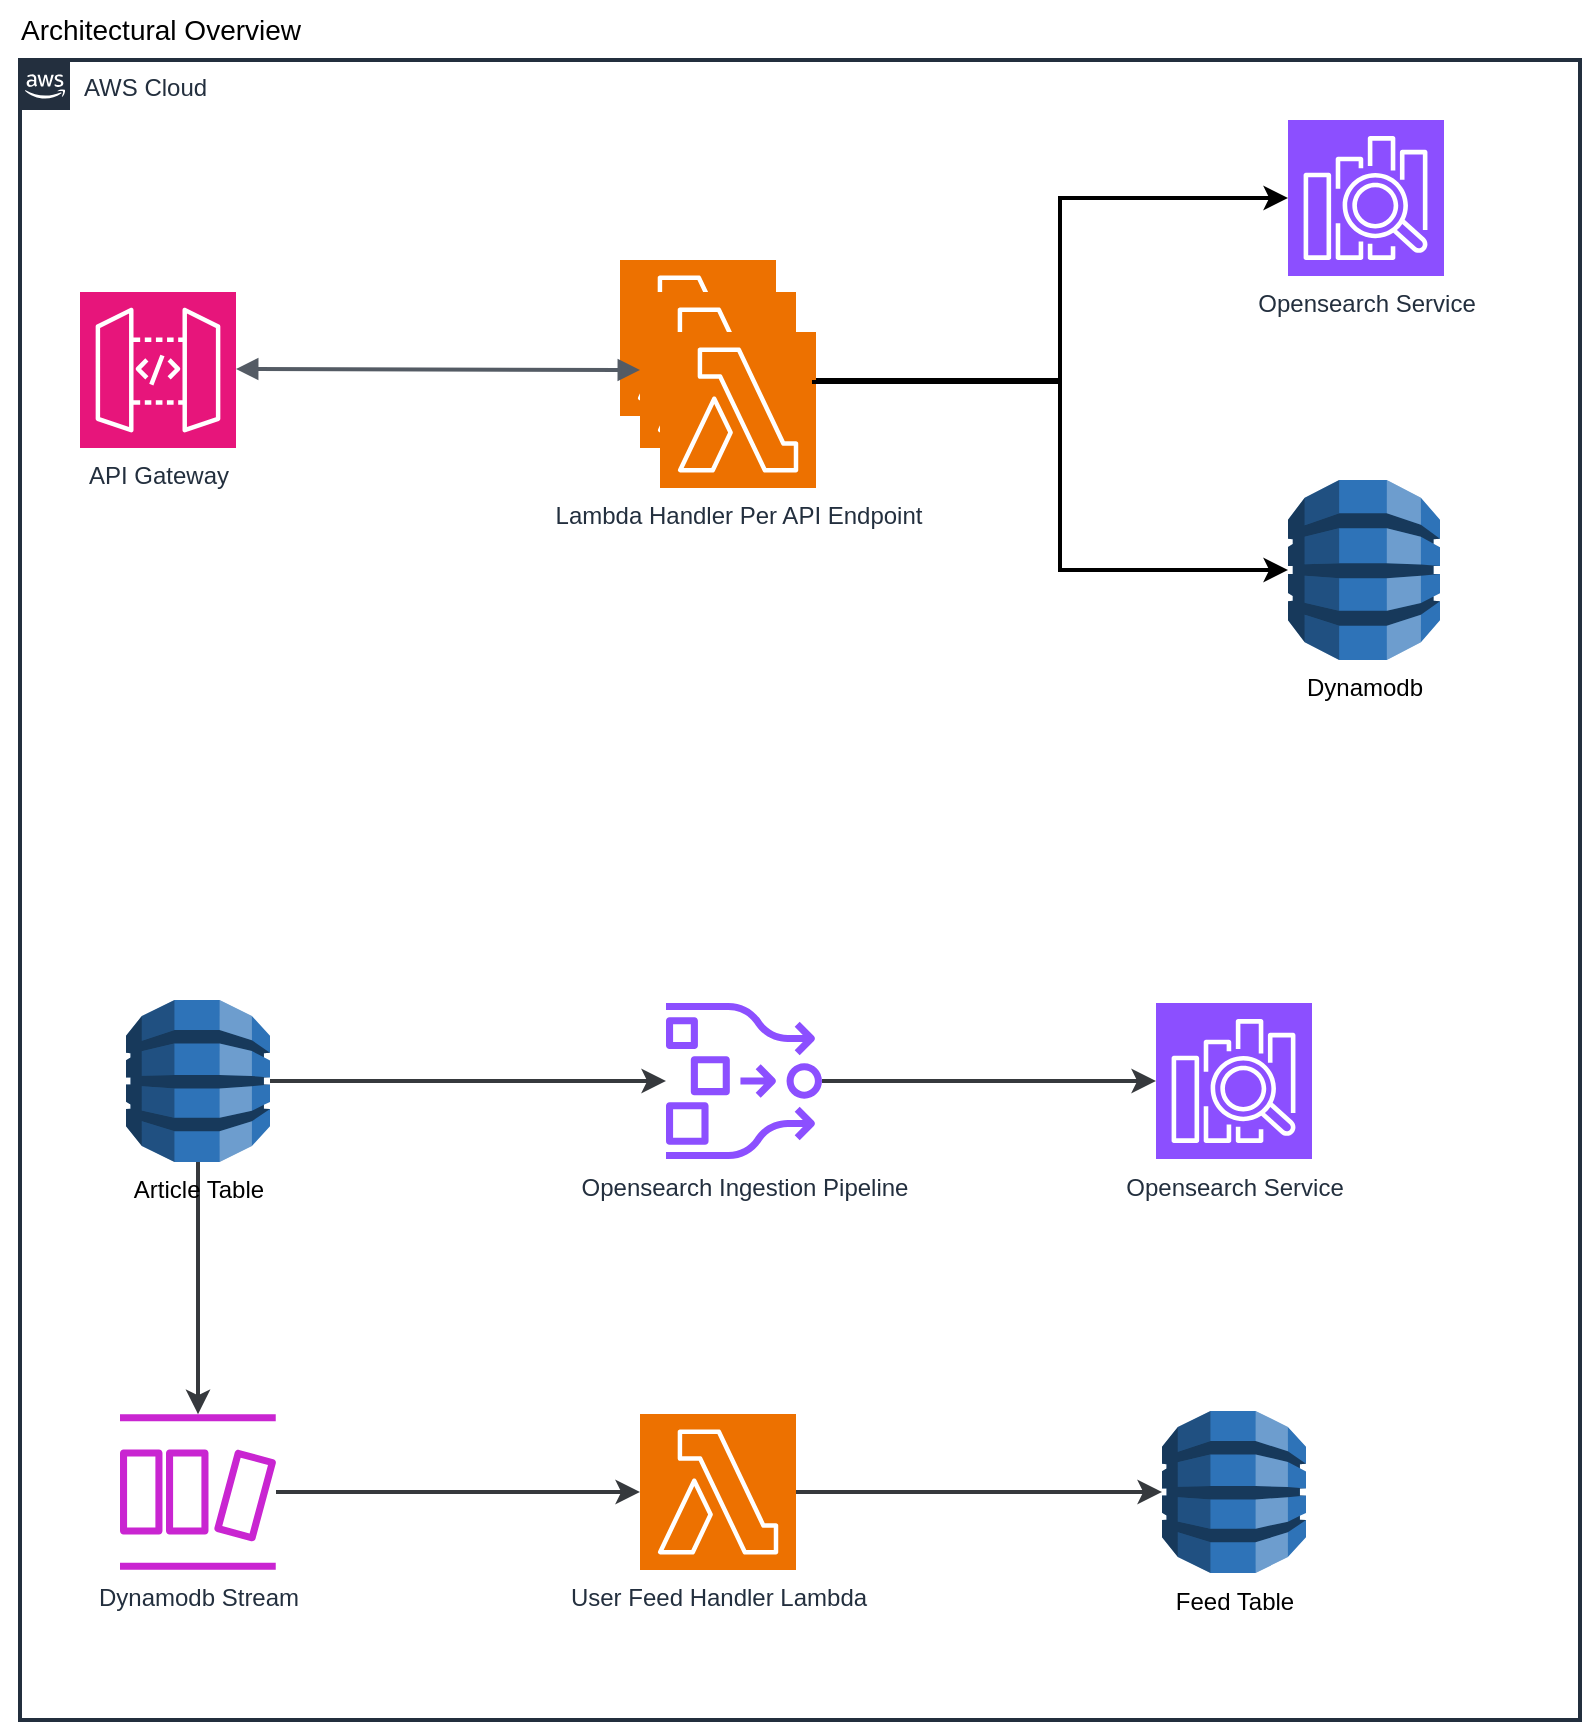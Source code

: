 <mxfile version="24.9.1" pages="3">
  <diagram id="Ht1M8jgEwFfnCIfOTk4-" name="architectural_overview">
    <mxGraphModel dx="1823" dy="1050" grid="1" gridSize="10" guides="1" tooltips="1" connect="1" arrows="1" fold="1" page="1" pageScale="1" pageWidth="827" pageHeight="1169" math="0" shadow="0">
      <root>
        <mxCell id="0" />
        <mxCell id="1" parent="0" />
        <mxCell id="qOY5kcj67KRkSQJFtqae-25" value="AWS Cloud" style="points=[[0,0],[0.25,0],[0.5,0],[0.75,0],[1,0],[1,0.25],[1,0.5],[1,0.75],[1,1],[0.75,1],[0.5,1],[0.25,1],[0,1],[0,0.75],[0,0.5],[0,0.25]];outlineConnect=0;gradientColor=none;html=1;whiteSpace=wrap;fontSize=12;fontStyle=0;container=1;pointerEvents=0;collapsible=0;recursiveResize=0;shape=mxgraph.aws4.group;grIcon=mxgraph.aws4.group_aws_cloud_alt;strokeColor=#232F3E;fillColor=none;verticalAlign=top;align=left;spacingLeft=30;fontColor=#232F3E;dashed=0;strokeWidth=2;" parent="1" vertex="1">
          <mxGeometry x="290" y="70" width="780" height="830" as="geometry" />
        </mxCell>
        <mxCell id="qOY5kcj67KRkSQJFtqae-19" value="" style="sketch=0;points=[[0,0,0],[0.25,0,0],[0.5,0,0],[0.75,0,0],[1,0,0],[0,1,0],[0.25,1,0],[0.5,1,0],[0.75,1,0],[1,1,0],[0,0.25,0],[0,0.5,0],[0,0.75,0],[1,0.25,0],[1,0.5,0],[1,0.75,0]];outlineConnect=0;fontColor=#232F3E;fillColor=#ED7100;strokeColor=#ffffff;dashed=0;verticalLabelPosition=bottom;verticalAlign=top;align=center;html=1;fontSize=12;fontStyle=0;aspect=fixed;shape=mxgraph.aws4.resourceIcon;resIcon=mxgraph.aws4.lambda;" parent="qOY5kcj67KRkSQJFtqae-25" vertex="1">
          <mxGeometry x="300" y="100" width="78" height="78" as="geometry" />
        </mxCell>
        <mxCell id="qOY5kcj67KRkSQJFtqae-17" value="API Gateway" style="sketch=0;points=[[0,0,0],[0.25,0,0],[0.5,0,0],[0.75,0,0],[1,0,0],[0,1,0],[0.25,1,0],[0.5,1,0],[0.75,1,0],[1,1,0],[0,0.25,0],[0,0.5,0],[0,0.75,0],[1,0.25,0],[1,0.5,0],[1,0.75,0]];outlineConnect=0;fontColor=#232F3E;fillColor=#E7157B;strokeColor=#ffffff;dashed=0;verticalLabelPosition=bottom;verticalAlign=top;align=center;html=1;fontSize=12;fontStyle=0;aspect=fixed;shape=mxgraph.aws4.resourceIcon;resIcon=mxgraph.aws4.api_gateway;" parent="qOY5kcj67KRkSQJFtqae-25" vertex="1">
          <mxGeometry x="30" y="116" width="78" height="78" as="geometry" />
        </mxCell>
        <mxCell id="qOY5kcj67KRkSQJFtqae-20" value="Dynamodb Stream" style="sketch=0;outlineConnect=0;fontColor=#232F3E;gradientColor=none;fillColor=#C925D1;strokeColor=none;dashed=0;verticalLabelPosition=bottom;verticalAlign=top;align=center;html=1;fontSize=12;fontStyle=0;aspect=fixed;pointerEvents=1;shape=mxgraph.aws4.dynamodb_stream;" parent="qOY5kcj67KRkSQJFtqae-25" vertex="1">
          <mxGeometry x="50" y="677" width="78" height="78" as="geometry" />
        </mxCell>
        <mxCell id="qOY5kcj67KRkSQJFtqae-27" value="" style="sketch=0;points=[[0,0,0],[0.25,0,0],[0.5,0,0],[0.75,0,0],[1,0,0],[0,1,0],[0.25,1,0],[0.5,1,0],[0.75,1,0],[1,1,0],[0,0.25,0],[0,0.5,0],[0,0.75,0],[1,0.25,0],[1,0.5,0],[1,0.75,0]];outlineConnect=0;fontColor=#232F3E;fillColor=#ED7100;strokeColor=#ffffff;dashed=0;verticalLabelPosition=bottom;verticalAlign=top;align=center;html=1;fontSize=12;fontStyle=0;aspect=fixed;shape=mxgraph.aws4.resourceIcon;resIcon=mxgraph.aws4.lambda;" parent="qOY5kcj67KRkSQJFtqae-25" vertex="1">
          <mxGeometry x="310" y="116" width="78" height="78" as="geometry" />
        </mxCell>
        <mxCell id="qOY5kcj67KRkSQJFtqae-28" value="Lambda Handler Per API Endpoint" style="sketch=0;points=[[0,0,0],[0.25,0,0],[0.5,0,0],[0.75,0,0],[1,0,0],[0,1,0],[0.25,1,0],[0.5,1,0],[0.75,1,0],[1,1,0],[0,0.25,0],[0,0.5,0],[0,0.75,0],[1,0.25,0],[1,0.5,0],[1,0.75,0]];outlineConnect=0;fontColor=#232F3E;fillColor=#ED7100;strokeColor=#ffffff;dashed=0;verticalLabelPosition=bottom;verticalAlign=top;align=center;html=1;fontSize=12;fontStyle=0;aspect=fixed;shape=mxgraph.aws4.resourceIcon;resIcon=mxgraph.aws4.lambda;" parent="qOY5kcj67KRkSQJFtqae-25" vertex="1">
          <mxGeometry x="320" y="136" width="78" height="78" as="geometry" />
        </mxCell>
        <mxCell id="qOY5kcj67KRkSQJFtqae-30" value="" style="edgeStyle=orthogonalEdgeStyle;html=1;endArrow=block;elbow=vertical;startArrow=block;startFill=1;endFill=1;strokeColor=#545B64;rounded=0;entryX=0;entryY=0.5;entryDx=0;entryDy=0;entryPerimeter=0;strokeWidth=2;" parent="qOY5kcj67KRkSQJFtqae-25" target="qOY5kcj67KRkSQJFtqae-27" edge="1">
          <mxGeometry width="100" relative="1" as="geometry">
            <mxPoint x="108" y="154.5" as="sourcePoint" />
            <mxPoint x="208" y="154.5" as="targetPoint" />
          </mxGeometry>
        </mxCell>
        <mxCell id="qOY5kcj67KRkSQJFtqae-32" style="edgeStyle=orthogonalEdgeStyle;rounded=0;orthogonalLoop=1;jettySize=auto;html=1;strokeWidth=2;fillColor=#ffcccc;strokeColor=#36393d;" parent="qOY5kcj67KRkSQJFtqae-25" source="qOY5kcj67KRkSQJFtqae-31" target="qOY5kcj67KRkSQJFtqae-21" edge="1">
          <mxGeometry relative="1" as="geometry" />
        </mxCell>
        <mxCell id="qOY5kcj67KRkSQJFtqae-35" style="edgeStyle=orthogonalEdgeStyle;rounded=0;orthogonalLoop=1;jettySize=auto;html=1;strokeWidth=2;fillColor=#ffcccc;strokeColor=#36393d;" parent="qOY5kcj67KRkSQJFtqae-25" source="qOY5kcj67KRkSQJFtqae-31" target="qOY5kcj67KRkSQJFtqae-20" edge="1">
          <mxGeometry relative="1" as="geometry" />
        </mxCell>
        <mxCell id="qOY5kcj67KRkSQJFtqae-31" value="Article Table" style="outlineConnect=0;dashed=0;verticalLabelPosition=bottom;verticalAlign=top;align=center;html=1;shape=mxgraph.aws3.dynamo_db;fillColor=#2E73B8;gradientColor=none;" parent="qOY5kcj67KRkSQJFtqae-25" vertex="1">
          <mxGeometry x="53" y="470" width="72" height="81" as="geometry" />
        </mxCell>
        <mxCell id="qOY5kcj67KRkSQJFtqae-43" style="edgeStyle=orthogonalEdgeStyle;rounded=0;orthogonalLoop=1;jettySize=auto;html=1;strokeWidth=2;fillColor=#ffcccc;strokeColor=#36393d;" parent="qOY5kcj67KRkSQJFtqae-25" source="qOY5kcj67KRkSQJFtqae-21" target="qOY5kcj67KRkSQJFtqae-33" edge="1">
          <mxGeometry relative="1" as="geometry" />
        </mxCell>
        <mxCell id="qOY5kcj67KRkSQJFtqae-21" value="Opensearch Ingestion Pipeline" style="sketch=0;outlineConnect=0;fontColor=#232F3E;gradientColor=none;fillColor=#8C4FFF;strokeColor=none;dashed=0;verticalLabelPosition=bottom;verticalAlign=top;align=center;html=1;fontSize=12;fontStyle=0;aspect=fixed;pointerEvents=1;shape=mxgraph.aws4.opensearch_ingestion;" parent="qOY5kcj67KRkSQJFtqae-25" vertex="1">
          <mxGeometry x="323" y="471.5" width="78" height="78" as="geometry" />
        </mxCell>
        <mxCell id="qOY5kcj67KRkSQJFtqae-33" value="Opensearch Service" style="sketch=0;points=[[0,0,0],[0.25,0,0],[0.5,0,0],[0.75,0,0],[1,0,0],[0,1,0],[0.25,1,0],[0.5,1,0],[0.75,1,0],[1,1,0],[0,0.25,0],[0,0.5,0],[0,0.75,0],[1,0.25,0],[1,0.5,0],[1,0.75,0]];outlineConnect=0;fontColor=#232F3E;fillColor=#8C4FFF;strokeColor=#ffffff;dashed=0;verticalLabelPosition=bottom;verticalAlign=top;align=center;html=1;fontSize=12;fontStyle=0;aspect=fixed;shape=mxgraph.aws4.resourceIcon;resIcon=mxgraph.aws4.elasticsearch_service;" parent="qOY5kcj67KRkSQJFtqae-25" vertex="1">
          <mxGeometry x="568" y="471.5" width="78" height="78" as="geometry" />
        </mxCell>
        <mxCell id="qOY5kcj67KRkSQJFtqae-36" value="Feed Table" style="outlineConnect=0;dashed=0;verticalLabelPosition=bottom;verticalAlign=top;align=center;html=1;shape=mxgraph.aws3.dynamo_db;fillColor=#2E73B8;gradientColor=none;" parent="qOY5kcj67KRkSQJFtqae-25" vertex="1">
          <mxGeometry x="571" y="675.5" width="72" height="81" as="geometry" />
        </mxCell>
        <mxCell id="qOY5kcj67KRkSQJFtqae-40" style="edgeStyle=orthogonalEdgeStyle;rounded=0;orthogonalLoop=1;jettySize=auto;html=1;strokeWidth=2;fillColor=#ffcccc;strokeColor=#36393d;" parent="qOY5kcj67KRkSQJFtqae-25" source="qOY5kcj67KRkSQJFtqae-38" target="qOY5kcj67KRkSQJFtqae-36" edge="1">
          <mxGeometry relative="1" as="geometry" />
        </mxCell>
        <mxCell id="qOY5kcj67KRkSQJFtqae-38" value="User Feed Handler Lambda" style="sketch=0;points=[[0,0,0],[0.25,0,0],[0.5,0,0],[0.75,0,0],[1,0,0],[0,1,0],[0.25,1,0],[0.5,1,0],[0.75,1,0],[1,1,0],[0,0.25,0],[0,0.5,0],[0,0.75,0],[1,0.25,0],[1,0.5,0],[1,0.75,0]];outlineConnect=0;fontColor=#232F3E;fillColor=#ED7100;strokeColor=#ffffff;dashed=0;verticalLabelPosition=bottom;verticalAlign=top;align=center;html=1;fontSize=12;fontStyle=0;aspect=fixed;shape=mxgraph.aws4.resourceIcon;resIcon=mxgraph.aws4.lambda;" parent="qOY5kcj67KRkSQJFtqae-25" vertex="1">
          <mxGeometry x="310" y="677" width="78" height="78" as="geometry" />
        </mxCell>
        <mxCell id="qOY5kcj67KRkSQJFtqae-39" style="edgeStyle=orthogonalEdgeStyle;rounded=0;orthogonalLoop=1;jettySize=auto;html=1;entryX=0;entryY=0.5;entryDx=0;entryDy=0;entryPerimeter=0;strokeWidth=2;fillColor=#ffcccc;strokeColor=#36393d;" parent="qOY5kcj67KRkSQJFtqae-25" source="qOY5kcj67KRkSQJFtqae-20" target="qOY5kcj67KRkSQJFtqae-38" edge="1">
          <mxGeometry relative="1" as="geometry" />
        </mxCell>
        <mxCell id="qOY5kcj67KRkSQJFtqae-44" value="Opensearch Service" style="sketch=0;points=[[0,0,0],[0.25,0,0],[0.5,0,0],[0.75,0,0],[1,0,0],[0,1,0],[0.25,1,0],[0.5,1,0],[0.75,1,0],[1,1,0],[0,0.25,0],[0,0.5,0],[0,0.75,0],[1,0.25,0],[1,0.5,0],[1,0.75,0]];outlineConnect=0;fontColor=#232F3E;fillColor=#8C4FFF;strokeColor=#ffffff;dashed=0;verticalLabelPosition=bottom;verticalAlign=top;align=center;html=1;fontSize=12;fontStyle=0;aspect=fixed;shape=mxgraph.aws4.resourceIcon;resIcon=mxgraph.aws4.elasticsearch_service;" parent="qOY5kcj67KRkSQJFtqae-25" vertex="1">
          <mxGeometry x="634" y="30" width="78" height="78" as="geometry" />
        </mxCell>
        <mxCell id="qOY5kcj67KRkSQJFtqae-45" value="Dynamodb" style="outlineConnect=0;dashed=0;verticalLabelPosition=bottom;verticalAlign=top;align=center;html=1;shape=mxgraph.aws3.dynamo_db;fillColor=#2E73B8;gradientColor=none;" parent="qOY5kcj67KRkSQJFtqae-25" vertex="1">
          <mxGeometry x="634" y="210" width="76" height="90" as="geometry" />
        </mxCell>
        <mxCell id="qOY5kcj67KRkSQJFtqae-47" style="edgeStyle=orthogonalEdgeStyle;rounded=0;orthogonalLoop=1;jettySize=auto;html=1;entryX=0;entryY=0.5;entryDx=0;entryDy=0;entryPerimeter=0;strokeWidth=2;" parent="qOY5kcj67KRkSQJFtqae-25" source="qOY5kcj67KRkSQJFtqae-28" target="qOY5kcj67KRkSQJFtqae-44" edge="1">
          <mxGeometry relative="1" as="geometry">
            <Array as="points">
              <mxPoint x="520" y="160" />
              <mxPoint x="520" y="69" />
            </Array>
          </mxGeometry>
        </mxCell>
        <mxCell id="qOY5kcj67KRkSQJFtqae-48" style="edgeStyle=orthogonalEdgeStyle;rounded=0;orthogonalLoop=1;jettySize=auto;html=1;entryX=0;entryY=0.5;entryDx=0;entryDy=0;entryPerimeter=0;strokeWidth=2;" parent="qOY5kcj67KRkSQJFtqae-25" target="qOY5kcj67KRkSQJFtqae-45" edge="1">
          <mxGeometry relative="1" as="geometry">
            <mxPoint x="397" y="160" as="sourcePoint" />
            <mxPoint x="634" y="270" as="targetPoint" />
            <Array as="points">
              <mxPoint x="397" y="161" />
              <mxPoint x="520" y="161" />
              <mxPoint x="520" y="255" />
            </Array>
          </mxGeometry>
        </mxCell>
        <mxCell id="sF3GxnEtPW8zEpQim3Dy-2" value="&lt;font style=&quot;font-size: 14px;&quot;&gt;Architectural Overview&lt;/font&gt;" style="text;html=1;align=center;verticalAlign=middle;resizable=0;points=[];autosize=1;strokeColor=none;fillColor=none;" vertex="1" parent="1">
          <mxGeometry x="280" y="40" width="160" height="30" as="geometry" />
        </mxCell>
      </root>
    </mxGraphModel>
  </diagram>
  <diagram id="qEdaSXdRKF8-hKd75yiM" name="local_development_networking">
    <mxGraphModel dx="844" dy="963" grid="1" gridSize="10" guides="1" tooltips="1" connect="1" arrows="1" fold="1" page="1" pageScale="1" pageWidth="827" pageHeight="1169" math="0" shadow="0">
      <root>
        <mxCell id="0" />
        <mxCell id="1" parent="0" />
        <mxCell id="2nFh3bOhUuRPnm2ETwo1-1" value="AWS Cloud" style="points=[[0,0],[0.25,0],[0.5,0],[0.75,0],[1,0],[1,0.25],[1,0.5],[1,0.75],[1,1],[0.75,1],[0.5,1],[0.25,1],[0,1],[0,0.75],[0,0.5],[0,0.25]];outlineConnect=0;gradientColor=none;html=1;whiteSpace=wrap;fontSize=12;fontStyle=0;container=1;pointerEvents=0;collapsible=0;recursiveResize=0;shape=mxgraph.aws4.group;grIcon=mxgraph.aws4.group_aws_cloud_alt;strokeColor=#232F3E;fillColor=none;verticalAlign=top;align=left;spacingLeft=30;fontColor=#232F3E;dashed=0;strokeWidth=2;" vertex="1" parent="1">
          <mxGeometry x="1320" y="140" width="780" height="740" as="geometry" />
        </mxCell>
        <mxCell id="2nFh3bOhUuRPnm2ETwo1-2" value="&lt;font style=&quot;&quot; color=&quot;#000000&quot;&gt;VPC&lt;/font&gt;" style="points=[[0,0],[0.25,0],[0.5,0],[0.75,0],[1,0],[1,0.25],[1,0.5],[1,0.75],[1,1],[0.75,1],[0.5,1],[0.25,1],[0,1],[0,0.75],[0,0.5],[0,0.25]];outlineConnect=0;gradientColor=none;html=1;whiteSpace=wrap;fontSize=12;fontStyle=0;container=1;pointerEvents=0;collapsible=0;recursiveResize=0;shape=mxgraph.aws4.group;grIcon=mxgraph.aws4.group_vpc2;strokeColor=#8C4FFF;fillColor=none;verticalAlign=top;align=left;spacingLeft=30;fontColor=#AAB7B8;dashed=0;strokeWidth=2;" vertex="1" parent="1">
          <mxGeometry x="1350" y="200" width="720" height="630" as="geometry" />
        </mxCell>
        <mxCell id="2nFh3bOhUuRPnm2ETwo1-3" value="Availability Zone" style="fillColor=none;strokeColor=#147EBA;dashed=1;verticalAlign=top;fontStyle=0;fontColor=#147EBA;whiteSpace=wrap;html=1;strokeWidth=2;" vertex="1" parent="2nFh3bOhUuRPnm2ETwo1-2">
          <mxGeometry x="23" y="50" width="660" height="240" as="geometry" />
        </mxCell>
        <mxCell id="2nFh3bOhUuRPnm2ETwo1-4" value="Public subnet" style="points=[[0,0],[0.25,0],[0.5,0],[0.75,0],[1,0],[1,0.25],[1,0.5],[1,0.75],[1,1],[0.75,1],[0.5,1],[0.25,1],[0,1],[0,0.75],[0,0.5],[0,0.25]];outlineConnect=0;gradientColor=none;html=1;whiteSpace=wrap;fontSize=12;fontStyle=0;container=1;pointerEvents=0;collapsible=0;recursiveResize=0;shape=mxgraph.aws4.group;grIcon=mxgraph.aws4.group_security_group;grStroke=0;strokeColor=#7AA116;fillColor=#F2F6E8;verticalAlign=top;align=left;spacingLeft=30;fontColor=#248814;dashed=0;" vertex="1" parent="2nFh3bOhUuRPnm2ETwo1-2">
          <mxGeometry x="23" y="80" width="327" height="180" as="geometry" />
        </mxCell>
        <mxCell id="2nFh3bOhUuRPnm2ETwo1-5" value="Internet Gateway" style="sketch=0;outlineConnect=0;fontColor=#232F3E;gradientColor=none;fillColor=#8C4FFF;strokeColor=none;dashed=0;verticalLabelPosition=bottom;verticalAlign=top;align=center;html=1;fontSize=12;fontStyle=0;aspect=fixed;pointerEvents=1;shape=mxgraph.aws4.internet_gateway;" vertex="1" parent="2nFh3bOhUuRPnm2ETwo1-4">
          <mxGeometry x="124.5" y="51" width="78" height="78" as="geometry" />
        </mxCell>
        <mxCell id="2nFh3bOhUuRPnm2ETwo1-6" value="Private subnet" style="points=[[0,0],[0.25,0],[0.5,0],[0.75,0],[1,0],[1,0.25],[1,0.5],[1,0.75],[1,1],[0.75,1],[0.5,1],[0.25,1],[0,1],[0,0.75],[0,0.5],[0,0.25]];outlineConnect=0;gradientColor=none;html=1;whiteSpace=wrap;fontSize=12;fontStyle=0;container=1;pointerEvents=0;collapsible=0;recursiveResize=0;shape=mxgraph.aws4.group;grIcon=mxgraph.aws4.group_security_group;grStroke=0;strokeColor=#00A4A6;fillColor=#E6F6F7;verticalAlign=top;align=left;spacingLeft=30;fontColor=#147EBA;dashed=0;" vertex="1" parent="2nFh3bOhUuRPnm2ETwo1-2">
          <mxGeometry x="350" y="80" width="333" height="180" as="geometry" />
        </mxCell>
        <mxCell id="2nFh3bOhUuRPnm2ETwo1-7" value="Handler Lambdas" style="sketch=0;points=[[0,0,0],[0.25,0,0],[0.5,0,0],[0.75,0,0],[1,0,0],[0,1,0],[0.25,1,0],[0.5,1,0],[0.75,1,0],[1,1,0],[0,0.25,0],[0,0.5,0],[0,0.75,0],[1,0.25,0],[1,0.5,0],[1,0.75,0]];outlineConnect=0;fontColor=#232F3E;fillColor=#ED7100;strokeColor=#ffffff;dashed=0;verticalLabelPosition=bottom;verticalAlign=top;align=center;html=1;fontSize=12;fontStyle=0;aspect=fixed;shape=mxgraph.aws4.resourceIcon;resIcon=mxgraph.aws4.lambda;" vertex="1" parent="2nFh3bOhUuRPnm2ETwo1-6">
          <mxGeometry x="134.5" y="51" width="78" height="78" as="geometry" />
        </mxCell>
        <mxCell id="2nFh3bOhUuRPnm2ETwo1-8" value="Availability Zone" style="fillColor=none;strokeColor=#147EBA;dashed=1;verticalAlign=top;fontStyle=0;fontColor=#147EBA;whiteSpace=wrap;html=1;strokeWidth=2;" vertex="1" parent="2nFh3bOhUuRPnm2ETwo1-2">
          <mxGeometry x="30" y="330" width="660" height="240" as="geometry" />
        </mxCell>
        <mxCell id="2nFh3bOhUuRPnm2ETwo1-9" value="Public subnet" style="points=[[0,0],[0.25,0],[0.5,0],[0.75,0],[1,0],[1,0.25],[1,0.5],[1,0.75],[1,1],[0.75,1],[0.5,1],[0.25,1],[0,1],[0,0.75],[0,0.5],[0,0.25]];outlineConnect=0;gradientColor=none;html=1;whiteSpace=wrap;fontSize=12;fontStyle=0;container=1;pointerEvents=0;collapsible=0;recursiveResize=0;shape=mxgraph.aws4.group;grIcon=mxgraph.aws4.group_security_group;grStroke=0;strokeColor=#7AA116;fillColor=#F2F6E8;verticalAlign=top;align=left;spacingLeft=30;fontColor=#248814;dashed=0;" vertex="1" parent="2nFh3bOhUuRPnm2ETwo1-2">
          <mxGeometry x="30" y="360" width="327" height="180" as="geometry" />
        </mxCell>
        <mxCell id="2nFh3bOhUuRPnm2ETwo1-10" value="Private subnet" style="points=[[0,0],[0.25,0],[0.5,0],[0.75,0],[1,0],[1,0.25],[1,0.5],[1,0.75],[1,1],[0.75,1],[0.5,1],[0.25,1],[0,1],[0,0.75],[0,0.5],[0,0.25]];outlineConnect=0;gradientColor=none;html=1;whiteSpace=wrap;fontSize=12;fontStyle=0;container=1;pointerEvents=0;collapsible=0;recursiveResize=0;shape=mxgraph.aws4.group;grIcon=mxgraph.aws4.group_security_group;grStroke=0;strokeColor=#00A4A6;fillColor=#E6F6F7;verticalAlign=top;align=left;spacingLeft=30;fontColor=#147EBA;dashed=0;" vertex="1" parent="2nFh3bOhUuRPnm2ETwo1-2">
          <mxGeometry x="357" y="360" width="333" height="180" as="geometry" />
        </mxCell>
        <mxCell id="2nFh3bOhUuRPnm2ETwo1-11" style="edgeStyle=orthogonalEdgeStyle;rounded=0;orthogonalLoop=1;jettySize=auto;html=1;strokeWidth=2;" edge="1" parent="2nFh3bOhUuRPnm2ETwo1-2" source="2nFh3bOhUuRPnm2ETwo1-12" target="2nFh3bOhUuRPnm2ETwo1-14">
          <mxGeometry relative="1" as="geometry" />
        </mxCell>
        <mxCell id="2nFh3bOhUuRPnm2ETwo1-12" value="Handler Lambdas" style="sketch=0;points=[[0,0,0],[0.25,0,0],[0.5,0,0],[0.75,0,0],[1,0,0],[0,1,0],[0.25,1,0],[0.5,1,0],[0.75,1,0],[1,1,0],[0,0.25,0],[0,0.5,0],[0,0.75,0],[1,0.25,0],[1,0.5,0],[1,0.75,0]];outlineConnect=0;fontColor=#232F3E;fillColor=#ED7100;strokeColor=#ffffff;dashed=0;verticalLabelPosition=bottom;verticalAlign=top;align=center;html=1;fontSize=12;fontStyle=0;aspect=fixed;shape=mxgraph.aws4.resourceIcon;resIcon=mxgraph.aws4.lambda;" vertex="1" parent="2nFh3bOhUuRPnm2ETwo1-2">
          <mxGeometry x="484.5" y="400" width="78" height="78" as="geometry" />
        </mxCell>
        <mxCell id="2nFh3bOhUuRPnm2ETwo1-13" style="edgeStyle=orthogonalEdgeStyle;rounded=0;orthogonalLoop=1;jettySize=auto;html=1;strokeWidth=2;" edge="1" parent="2nFh3bOhUuRPnm2ETwo1-2" source="2nFh3bOhUuRPnm2ETwo1-7" target="2nFh3bOhUuRPnm2ETwo1-5">
          <mxGeometry relative="1" as="geometry" />
        </mxCell>
        <mxCell id="2nFh3bOhUuRPnm2ETwo1-14" value="Internet Gateway" style="sketch=0;outlineConnect=0;fontColor=#232F3E;gradientColor=none;fillColor=#8C4FFF;strokeColor=none;dashed=0;verticalLabelPosition=bottom;verticalAlign=top;align=center;html=1;fontSize=12;fontStyle=0;aspect=fixed;pointerEvents=1;shape=mxgraph.aws4.internet_gateway;" vertex="1" parent="2nFh3bOhUuRPnm2ETwo1-2">
          <mxGeometry x="147.5" y="400" width="78" height="78" as="geometry" />
        </mxCell>
        <mxCell id="2nFh3bOhUuRPnm2ETwo1-15" value="Internet&lt;div&gt;(your local machine)&lt;/div&gt;" style="outlineConnect=0;dashed=0;verticalLabelPosition=bottom;verticalAlign=top;align=center;html=1;shape=mxgraph.aws3.internet_gateway;fillColor=#F58534;gradientColor=none;" vertex="1" parent="1">
          <mxGeometry x="1110" y="474" width="69" height="72" as="geometry" />
        </mxCell>
        <mxCell id="2nFh3bOhUuRPnm2ETwo1-16" style="edgeStyle=orthogonalEdgeStyle;rounded=0;orthogonalLoop=1;jettySize=auto;html=1;entryX=1;entryY=0.5;entryDx=0;entryDy=0;entryPerimeter=0;strokeWidth=2;" edge="1" parent="1" target="2nFh3bOhUuRPnm2ETwo1-15" source="2nFh3bOhUuRPnm2ETwo1-5">
          <mxGeometry relative="1" as="geometry">
            <mxPoint x="1490" y="371" as="sourcePoint" />
            <mxPoint x="1209.996" y="474" as="targetPoint" />
            <Array as="points">
              <mxPoint x="1220" y="371" />
              <mxPoint x="1220" y="510" />
            </Array>
          </mxGeometry>
        </mxCell>
        <mxCell id="2nFh3bOhUuRPnm2ETwo1-17" style="edgeStyle=orthogonalEdgeStyle;rounded=0;orthogonalLoop=1;jettySize=auto;html=1;entryX=1;entryY=0.5;entryDx=0;entryDy=0;entryPerimeter=0;strokeWidth=2;" edge="1" parent="1" source="2nFh3bOhUuRPnm2ETwo1-14" target="2nFh3bOhUuRPnm2ETwo1-15">
          <mxGeometry relative="1" as="geometry">
            <Array as="points">
              <mxPoint x="1220" y="639" />
              <mxPoint x="1220" y="510" />
            </Array>
          </mxGeometry>
        </mxCell>
        <mxCell id="2nFh3bOhUuRPnm2ETwo1-18" value="&lt;font style=&quot;font-size: 14px;&quot;&gt;Local Development Networking&lt;/font&gt;" style="text;html=1;align=center;verticalAlign=middle;resizable=0;points=[];autosize=1;strokeColor=none;fillColor=none;" vertex="1" parent="1">
          <mxGeometry x="1310" y="110" width="220" height="30" as="geometry" />
        </mxCell>
      </root>
    </mxGraphModel>
  </diagram>
  <diagram id="3YIBOKdQCpVT_fT-nU7l" name="production_networking">
    <mxGraphModel dx="2005" dy="-14" grid="1" gridSize="10" guides="1" tooltips="1" connect="1" arrows="1" fold="1" page="1" pageScale="1" pageWidth="827" pageHeight="1169" math="0" shadow="0">
      <root>
        <mxCell id="0" />
        <mxCell id="1" parent="0" />
        <mxCell id="Np_0l_XDLslZlcRMlsbh-10" value="AWS Cloud" style="points=[[0,0],[0.25,0],[0.5,0],[0.75,0],[1,0],[1,0.25],[1,0.5],[1,0.75],[1,1],[0.75,1],[0.5,1],[0.25,1],[0,1],[0,0.75],[0,0.5],[0,0.25]];outlineConnect=0;gradientColor=none;html=1;whiteSpace=wrap;fontSize=12;fontStyle=0;container=1;pointerEvents=0;collapsible=0;recursiveResize=0;shape=mxgraph.aws4.group;grIcon=mxgraph.aws4.group_aws_cloud_alt;strokeColor=#232F3E;fillColor=none;verticalAlign=top;align=left;spacingLeft=30;fontColor=#232F3E;dashed=0;strokeWidth=2;" vertex="1" parent="1">
          <mxGeometry x="220" y="1510" width="1380" height="970" as="geometry" />
        </mxCell>
        <mxCell id="Np_0l_XDLslZlcRMlsbh-11" style="edgeStyle=orthogonalEdgeStyle;rounded=0;orthogonalLoop=1;jettySize=auto;html=1;fillColor=#6a00ff;strokeColor=#3700CC;strokeWidth=2;" edge="1" parent="Np_0l_XDLslZlcRMlsbh-10" source="Np_0l_XDLslZlcRMlsbh-36">
          <mxGeometry relative="1" as="geometry">
            <mxPoint x="156" y="160" as="targetPoint" />
          </mxGeometry>
        </mxCell>
        <mxCell id="Np_0l_XDLslZlcRMlsbh-12" value="&lt;font style=&quot;&quot; color=&quot;#000000&quot;&gt;VPC&lt;/font&gt;" style="points=[[0,0],[0.25,0],[0.5,0],[0.75,0],[1,0],[1,0.25],[1,0.5],[1,0.75],[1,1],[0.75,1],[0.5,1],[0.25,1],[0,1],[0,0.75],[0,0.5],[0,0.25]];outlineConnect=0;gradientColor=none;html=1;whiteSpace=wrap;fontSize=12;fontStyle=0;container=1;pointerEvents=0;collapsible=0;recursiveResize=0;shape=mxgraph.aws4.group;grIcon=mxgraph.aws4.group_vpc2;strokeColor=#8C4FFF;fillColor=none;verticalAlign=top;align=left;spacingLeft=30;fontColor=#AAB7B8;dashed=0;strokeWidth=2;" vertex="1" parent="Np_0l_XDLslZlcRMlsbh-10">
          <mxGeometry x="420" y="70" width="920" height="870" as="geometry" />
        </mxCell>
        <mxCell id="Np_0l_XDLslZlcRMlsbh-14" value="Availability Zone" style="fillColor=none;strokeColor=#147EBA;dashed=1;verticalAlign=top;fontStyle=0;fontColor=#147EBA;whiteSpace=wrap;html=1;strokeWidth=2;" vertex="1" parent="Np_0l_XDLslZlcRMlsbh-12">
          <mxGeometry x="90" y="50" width="800" height="790" as="geometry" />
        </mxCell>
        <mxCell id="Np_0l_XDLslZlcRMlsbh-15" value="Private subnet" style="points=[[0,0],[0.25,0],[0.5,0],[0.75,0],[1,0],[1,0.25],[1,0.5],[1,0.75],[1,1],[0.75,1],[0.5,1],[0.25,1],[0,1],[0,0.75],[0,0.5],[0,0.25]];outlineConnect=0;gradientColor=none;html=1;whiteSpace=wrap;fontSize=12;fontStyle=0;container=1;pointerEvents=0;collapsible=0;recursiveResize=0;shape=mxgraph.aws4.group;grIcon=mxgraph.aws4.group_security_group;grStroke=0;strokeColor=#00A4A6;fillColor=#E6F6F7;verticalAlign=top;align=left;spacingLeft=30;fontColor=#147EBA;dashed=0;" vertex="1" parent="Np_0l_XDLslZlcRMlsbh-12">
          <mxGeometry x="120" y="70" width="740" height="750" as="geometry" />
        </mxCell>
        <mxCell id="Np_0l_XDLslZlcRMlsbh-34" style="edgeStyle=orthogonalEdgeStyle;rounded=0;orthogonalLoop=1;jettySize=auto;html=1;fillColor=#6a00ff;strokeColor=#3700CC;strokeWidth=2;entryX=0.25;entryY=1;entryDx=0;entryDy=0;entryPerimeter=0;" edge="1" parent="Np_0l_XDLslZlcRMlsbh-15" target="Np_0l_XDLslZlcRMlsbh-22">
          <mxGeometry relative="1" as="geometry">
            <mxPoint x="182" y="290.48" as="targetPoint" />
            <mxPoint x="-90" y="459.523" as="sourcePoint" />
          </mxGeometry>
        </mxCell>
        <mxCell id="Np_0l_XDLslZlcRMlsbh-19" value="Lambda Handler Per API Endpoint" style="sketch=0;points=[[0,0,0],[0.25,0,0],[0.5,0,0],[0.75,0,0],[1,0,0],[0,1,0],[0.25,1,0],[0.5,1,0],[0.75,1,0],[1,1,0],[0,0.25,0],[0,0.5,0],[0,0.75,0],[1,0.25,0],[1,0.5,0],[1,0.75,0]];outlineConnect=0;fontColor=#232F3E;fillColor=#ED7100;strokeColor=#ffffff;dashed=0;verticalLabelPosition=top;verticalAlign=bottom;align=center;html=1;fontSize=12;fontStyle=0;aspect=fixed;shape=mxgraph.aws4.resourceIcon;resIcon=mxgraph.aws4.lambda;labelPosition=center;" vertex="1" parent="Np_0l_XDLslZlcRMlsbh-12">
          <mxGeometry x="250.5" y="250" width="78" height="78" as="geometry" />
        </mxCell>
        <mxCell id="Np_0l_XDLslZlcRMlsbh-20" value="" style="sketch=0;points=[[0,0,0],[0.25,0,0],[0.5,0,0],[0.75,0,0],[1,0,0],[0,1,0],[0.25,1,0],[0.5,1,0],[0.75,1,0],[1,1,0],[0,0.25,0],[0,0.5,0],[0,0.75,0],[1,0.25,0],[1,0.5,0],[1,0.75,0]];outlineConnect=0;fontColor=#232F3E;fillColor=#ED7100;strokeColor=#ffffff;dashed=0;verticalLabelPosition=bottom;verticalAlign=top;align=center;html=1;fontSize=12;fontStyle=0;aspect=fixed;shape=mxgraph.aws4.resourceIcon;resIcon=mxgraph.aws4.lambda;" vertex="1" parent="Np_0l_XDLslZlcRMlsbh-12">
          <mxGeometry x="260.5" y="266" width="78" height="78" as="geometry" />
        </mxCell>
        <mxCell id="Np_0l_XDLslZlcRMlsbh-21" style="edgeStyle=orthogonalEdgeStyle;rounded=0;orthogonalLoop=1;jettySize=auto;html=1;strokeWidth=2;fillColor=#d5e8d4;gradientColor=#97d077;strokeColor=#82b366;" edge="1" parent="Np_0l_XDLslZlcRMlsbh-12" source="Np_0l_XDLslZlcRMlsbh-22">
          <mxGeometry relative="1" as="geometry">
            <mxPoint x="580" y="240" as="targetPoint" />
            <Array as="points">
              <mxPoint x="579" y="325" />
            </Array>
          </mxGeometry>
        </mxCell>
        <mxCell id="Np_0l_XDLslZlcRMlsbh-22" value="" style="sketch=0;points=[[0,0,0],[0.25,0,0],[0.5,0,0],[0.75,0,0],[1,0,0],[0,1,0],[0.25,1,0],[0.5,1,0],[0.75,1,0],[1,1,0],[0,0.25,0],[0,0.5,0],[0,0.75,0],[1,0.25,0],[1,0.5,0],[1,0.75,0]];outlineConnect=0;fontColor=#232F3E;fillColor=#ED7100;strokeColor=#ffffff;dashed=0;verticalLabelPosition=bottom;verticalAlign=top;align=center;html=1;fontSize=12;fontStyle=0;aspect=fixed;shape=mxgraph.aws4.resourceIcon;resIcon=mxgraph.aws4.lambda;" vertex="1" parent="Np_0l_XDLslZlcRMlsbh-12">
          <mxGeometry x="270.5" y="286" width="78" height="78" as="geometry" />
        </mxCell>
        <mxCell id="Np_0l_XDLslZlcRMlsbh-26" value="Event Handler" style="sketch=0;points=[[0,0,0],[0.25,0,0],[0.5,0,0],[0.75,0,0],[1,0,0],[0,1,0],[0.25,1,0],[0.5,1,0],[0.75,1,0],[1,1,0],[0,0.25,0],[0,0.5,0],[0,0.75,0],[1,0.25,0],[1,0.5,0],[1,0.75,0]];outlineConnect=0;fontColor=#232F3E;fillColor=#ED7100;strokeColor=#ffffff;dashed=0;verticalLabelPosition=bottom;verticalAlign=top;align=center;html=1;fontSize=12;fontStyle=0;aspect=fixed;shape=mxgraph.aws4.resourceIcon;resIcon=mxgraph.aws4.lambda;" vertex="1" parent="Np_0l_XDLslZlcRMlsbh-12">
          <mxGeometry x="250.5" y="110" width="78" height="78" as="geometry" />
        </mxCell>
        <mxCell id="Np_0l_XDLslZlcRMlsbh-16" value="Opensearch Service" style="sketch=0;points=[[0,0,0],[0.25,0,0],[0.5,0,0],[0.75,0,0],[1,0,0],[0,1,0],[0.25,1,0],[0.5,1,0],[0.75,1,0],[1,1,0],[0,0.25,0],[0,0.5,0],[0,0.75,0],[1,0.25,0],[1,0.5,0],[1,0.75,0]];outlineConnect=0;fontColor=#232F3E;fillColor=#8C4FFF;strokeColor=#ffffff;dashed=0;verticalLabelPosition=bottom;verticalAlign=top;align=center;html=1;fontSize=12;fontStyle=0;aspect=fixed;shape=mxgraph.aws4.resourceIcon;resIcon=mxgraph.aws4.elasticsearch_service;labelPosition=center;" vertex="1" parent="Np_0l_XDLslZlcRMlsbh-12">
          <mxGeometry x="540" y="140" width="78" height="78" as="geometry" />
        </mxCell>
        <mxCell id="Np_0l_XDLslZlcRMlsbh-29" style="edgeStyle=orthogonalEdgeStyle;rounded=0;orthogonalLoop=1;jettySize=auto;html=1;fillColor=#6a00ff;strokeColor=#3700CC;strokeWidth=2;" edge="1" parent="Np_0l_XDLslZlcRMlsbh-10" source="Np_0l_XDLslZlcRMlsbh-30">
          <mxGeometry relative="1" as="geometry">
            <mxPoint x="156" y="400" as="targetPoint" />
          </mxGeometry>
        </mxCell>
        <mxCell id="Np_0l_XDLslZlcRMlsbh-30" value="Dynamodb Gateway Endpoint" style="sketch=0;outlineConnect=0;fontColor=#232F3E;gradientColor=none;fillColor=#8C4FFF;strokeColor=none;dashed=0;verticalLabelPosition=bottom;verticalAlign=top;align=center;html=1;fontSize=12;fontStyle=0;aspect=fixed;pointerEvents=1;shape=mxgraph.aws4.endpoints;" vertex="1" parent="Np_0l_XDLslZlcRMlsbh-10">
          <mxGeometry x="380" y="560" width="78" height="78" as="geometry" />
        </mxCell>
        <mxCell id="Np_0l_XDLslZlcRMlsbh-31" value="API Gateway" style="sketch=0;points=[[0,0,0],[0.25,0,0],[0.5,0,0],[0.75,0,0],[1,0,0],[0,1,0],[0.25,1,0],[0.5,1,0],[0.75,1,0],[1,1,0],[0,0.25,0],[0,0.5,0],[0,0.75,0],[1,0.25,0],[1,0.5,0],[1,0.75,0]];outlineConnect=0;fontColor=#232F3E;fillColor=#E7157B;strokeColor=#ffffff;dashed=0;verticalLabelPosition=bottom;verticalAlign=top;align=center;html=1;fontSize=12;fontStyle=0;aspect=fixed;shape=mxgraph.aws4.resourceIcon;resIcon=mxgraph.aws4.api_gateway;" vertex="1" parent="Np_0l_XDLslZlcRMlsbh-10">
          <mxGeometry x="130" y="660" width="78" height="78" as="geometry" />
        </mxCell>
        <mxCell id="Np_0l_XDLslZlcRMlsbh-32" style="edgeStyle=orthogonalEdgeStyle;rounded=0;orthogonalLoop=1;jettySize=auto;html=1;strokeWidth=2;startArrow=classic;startFill=1;fillColor=#fa6800;strokeColor=#C73500;exitX=1;exitY=0.5;exitDx=0;exitDy=0;exitPerimeter=0;entryX=0.75;entryY=1;entryDx=0;entryDy=0;entryPerimeter=0;" edge="1" parent="Np_0l_XDLslZlcRMlsbh-10" target="Np_0l_XDLslZlcRMlsbh-22" source="Np_0l_XDLslZlcRMlsbh-31">
          <mxGeometry relative="1" as="geometry">
            <mxPoint x="168" y="831" as="sourcePoint" />
            <mxPoint x="670.5" y="330" as="targetPoint" />
            <Array as="points">
              <mxPoint x="631" y="699" />
              <mxPoint x="749" y="700" />
            </Array>
          </mxGeometry>
        </mxCell>
        <mxCell id="Np_0l_XDLslZlcRMlsbh-33" style="edgeStyle=orthogonalEdgeStyle;rounded=0;orthogonalLoop=1;jettySize=auto;html=1;fillColor=#6a00ff;strokeColor=#3700CC;strokeWidth=2;entryX=0.5;entryY=0;entryDx=0;entryDy=0;entryPerimeter=0;" edge="1" parent="Np_0l_XDLslZlcRMlsbh-10" source="Np_0l_XDLslZlcRMlsbh-35" target="Np_0l_XDLslZlcRMlsbh-26">
          <mxGeometry relative="1" as="geometry">
            <mxPoint x="710.5" y="190" as="targetPoint" />
            <Array as="points" />
          </mxGeometry>
        </mxCell>
        <mxCell id="Np_0l_XDLslZlcRMlsbh-35" value="Dynamodb Stream" style="sketch=0;outlineConnect=0;fontColor=#232F3E;gradientColor=none;fillColor=#C925D1;strokeColor=none;dashed=0;verticalLabelPosition=bottom;verticalAlign=top;align=center;html=1;fontSize=12;fontStyle=0;aspect=fixed;pointerEvents=1;shape=mxgraph.aws4.dynamodb_stream;" vertex="1" parent="Np_0l_XDLslZlcRMlsbh-10">
          <mxGeometry x="117" y="60" width="78" height="78" as="geometry" />
        </mxCell>
        <mxCell id="Np_0l_XDLslZlcRMlsbh-36" value="DynamodDB" style="outlineConnect=0;dashed=0;verticalLabelPosition=bottom;verticalAlign=top;align=center;html=1;shape=mxgraph.aws3.dynamo_db;fillColor=#2E73B8;gradientColor=none;" vertex="1" parent="Np_0l_XDLslZlcRMlsbh-10">
          <mxGeometry x="120" y="300" width="72" height="81" as="geometry" />
        </mxCell>
        <mxCell id="Np_0l_XDLslZlcRMlsbh-39" style="edgeStyle=orthogonalEdgeStyle;rounded=0;orthogonalLoop=1;jettySize=auto;html=1;strokeWidth=2;startArrow=classic;startFill=1;entryX=0;entryY=0.5;entryDx=0;entryDy=0;entryPerimeter=0;" edge="1" parent="1" source="Np_0l_XDLslZlcRMlsbh-40" target="Np_0l_XDLslZlcRMlsbh-31">
          <mxGeometry relative="1" as="geometry">
            <Array as="points">
              <mxPoint x="74" y="2209" />
            </Array>
          </mxGeometry>
        </mxCell>
        <mxCell id="Np_0l_XDLslZlcRMlsbh-40" value="Internet" style="outlineConnect=0;dashed=0;verticalLabelPosition=top;verticalAlign=bottom;align=center;shape=mxgraph.aws3.internet_gateway;fillColor=#F58534;gradientColor=none;html=1;labelPosition=center;" vertex="1" parent="1">
          <mxGeometry x="40" y="1920" width="69" height="72" as="geometry" />
        </mxCell>
        <mxCell id="IkvOBJWHLmlmnRG-cR5p-1" value="&lt;span style=&quot;color: rgb(0, 0, 0); font-family: Helvetica; font-size: 14px; font-style: normal; font-variant-ligatures: normal; font-variant-caps: normal; letter-spacing: normal; orphans: 2; text-align: center; text-indent: 0px; text-transform: none; widows: 2; word-spacing: 0px; -webkit-text-stroke-width: 0px; white-space: nowrap; background-color: rgb(251, 251, 251); text-decoration-thickness: initial; text-decoration-style: initial; text-decoration-color: initial; float: none; display: inline !important;&quot;&gt;Production Networking&lt;/span&gt;" style="text;whiteSpace=wrap;html=1;" vertex="1" parent="1">
          <mxGeometry x="220" y="1480" width="230" height="40" as="geometry" />
        </mxCell>
      </root>
    </mxGraphModel>
  </diagram>
</mxfile>
